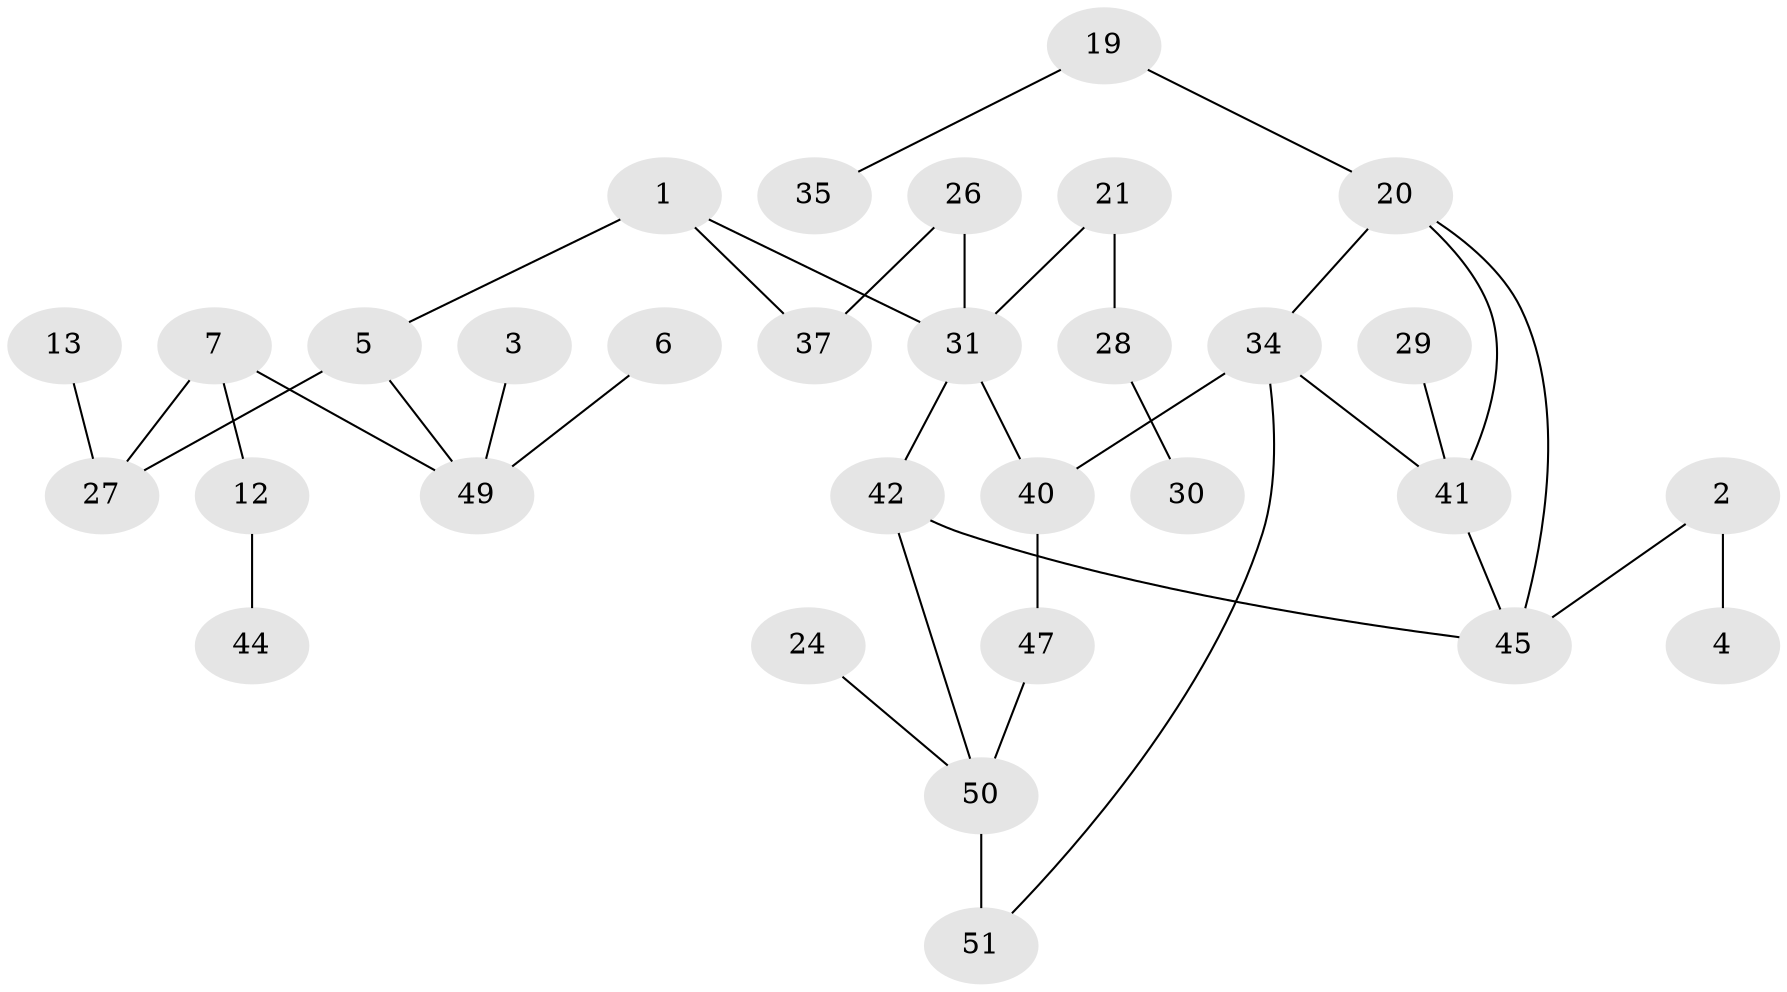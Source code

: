 // original degree distribution, {2: 0.30392156862745096, 3: 0.10784313725490197, 1: 0.29411764705882354, 4: 0.08823529411764706, 0: 0.16666666666666666, 6: 0.00980392156862745, 5: 0.029411764705882353}
// Generated by graph-tools (version 1.1) at 2025/00/03/09/25 03:00:52]
// undirected, 31 vertices, 37 edges
graph export_dot {
graph [start="1"]
  node [color=gray90,style=filled];
  1;
  2;
  3;
  4;
  5;
  6;
  7;
  12;
  13;
  19;
  20;
  21;
  24;
  26;
  27;
  28;
  29;
  30;
  31;
  34;
  35;
  37;
  40;
  41;
  42;
  44;
  45;
  47;
  49;
  50;
  51;
  1 -- 5 [weight=1.0];
  1 -- 31 [weight=1.0];
  1 -- 37 [weight=1.0];
  2 -- 4 [weight=1.0];
  2 -- 45 [weight=1.0];
  3 -- 49 [weight=1.0];
  5 -- 27 [weight=1.0];
  5 -- 49 [weight=1.0];
  6 -- 49 [weight=1.0];
  7 -- 12 [weight=1.0];
  7 -- 27 [weight=1.0];
  7 -- 49 [weight=1.0];
  12 -- 44 [weight=1.0];
  13 -- 27 [weight=1.0];
  19 -- 20 [weight=1.0];
  19 -- 35 [weight=1.0];
  20 -- 34 [weight=1.0];
  20 -- 41 [weight=1.0];
  20 -- 45 [weight=1.0];
  21 -- 28 [weight=1.0];
  21 -- 31 [weight=1.0];
  24 -- 50 [weight=1.0];
  26 -- 31 [weight=1.0];
  26 -- 37 [weight=1.0];
  28 -- 30 [weight=1.0];
  29 -- 41 [weight=1.0];
  31 -- 40 [weight=1.0];
  31 -- 42 [weight=1.0];
  34 -- 40 [weight=1.0];
  34 -- 41 [weight=1.0];
  34 -- 51 [weight=1.0];
  40 -- 47 [weight=1.0];
  41 -- 45 [weight=1.0];
  42 -- 45 [weight=1.0];
  42 -- 50 [weight=1.0];
  47 -- 50 [weight=1.0];
  50 -- 51 [weight=2.0];
}
